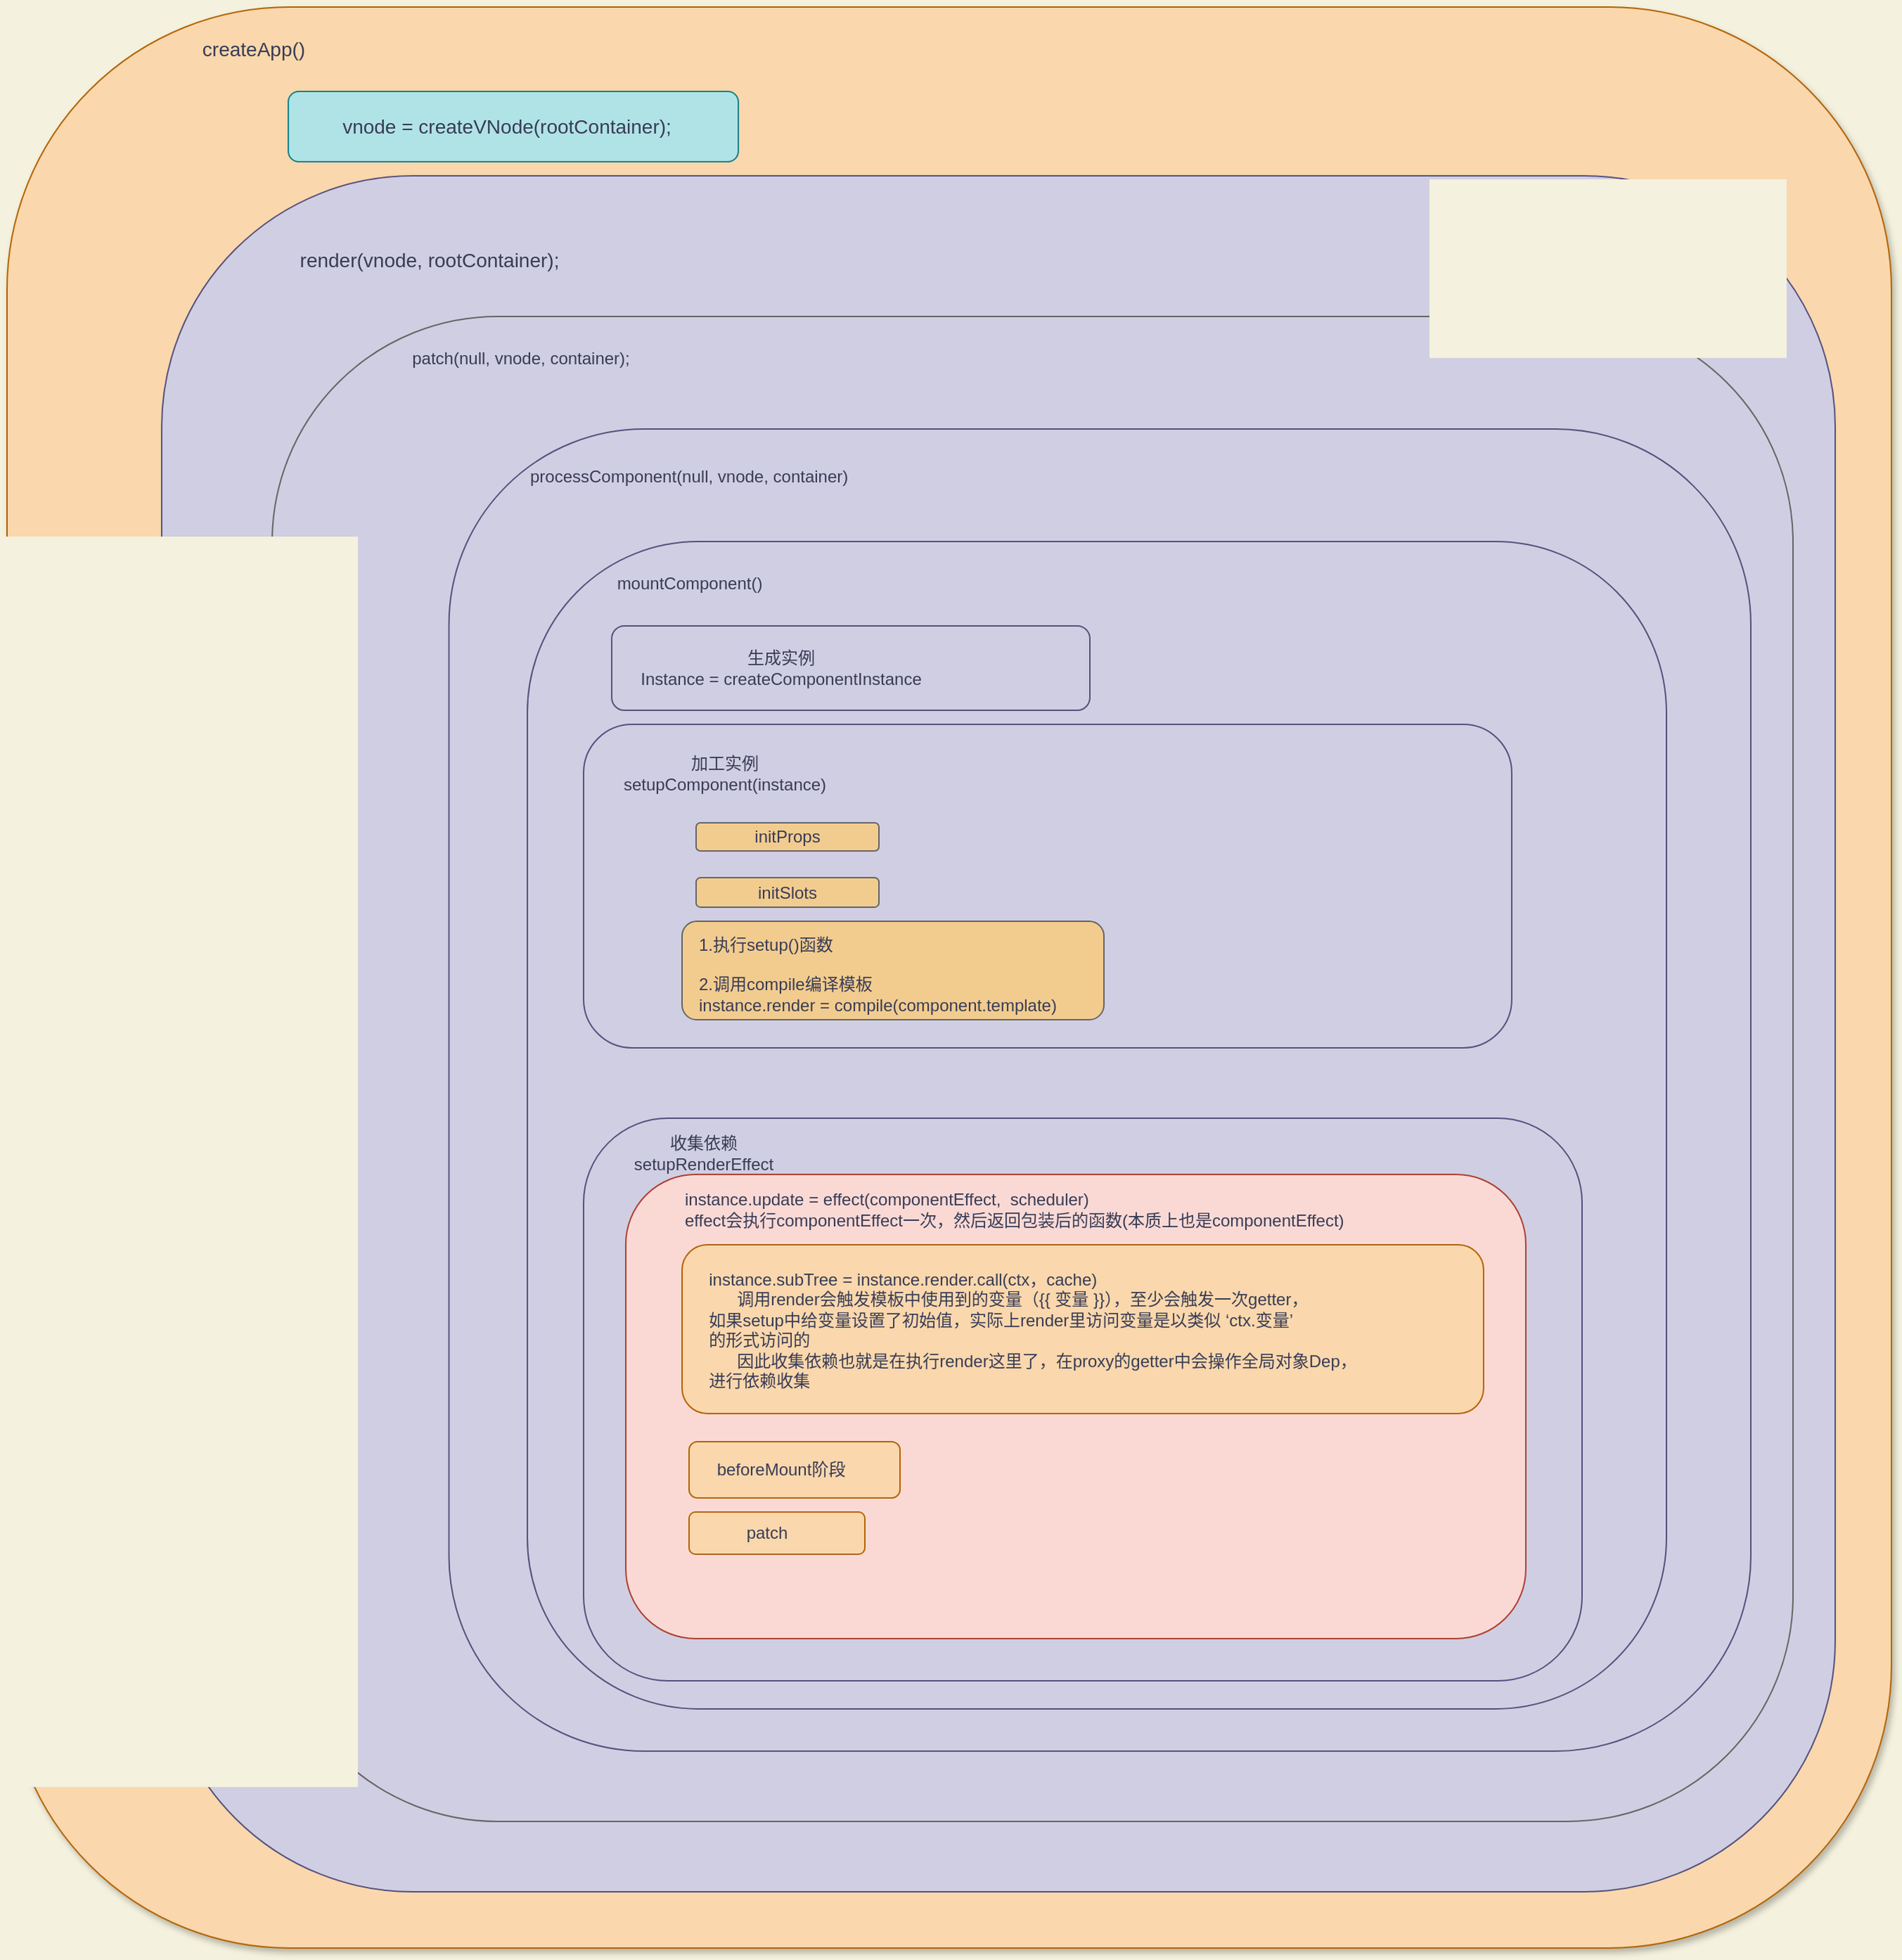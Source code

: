 <mxfile>
    <diagram id="nBJkx77Pbaqn-XyYhr8w" name="Page-1">
        <mxGraphModel dx="1041" dy="740" grid="1" gridSize="10" guides="1" tooltips="1" connect="1" arrows="1" fold="1" page="1" pageScale="1" pageWidth="827" pageHeight="1169" background="#F4F1DE" math="0" shadow="0">
            <root>
                <mxCell id="0"/>
                <mxCell id="1" parent="0"/>
                <mxCell id="11" value="" style="rounded=1;whiteSpace=wrap;html=1;sketch=0;fillColor=#fad7ac;shadow=1;strokeColor=#b46504;" parent="1" vertex="1">
                    <mxGeometry x="120" y="520" width="1340" height="1380" as="geometry"/>
                </mxCell>
                <mxCell id="12" value="&lt;font style=&quot;font-size: 14px&quot;&gt;createApp()&lt;/font&gt;" style="text;html=1;align=center;verticalAlign=middle;resizable=0;points=[];autosize=1;strokeColor=none;fontColor=#393C56;" parent="1" vertex="1">
                    <mxGeometry x="250" y="540" width="90" height="20" as="geometry"/>
                </mxCell>
                <mxCell id="13" value="" style="rounded=1;whiteSpace=wrap;html=1;sketch=0;strokeColor=#0e8088;fillColor=#b0e3e6;" parent="1" vertex="1">
                    <mxGeometry x="320" y="580" width="320" height="50" as="geometry"/>
                </mxCell>
                <mxCell id="14" value="&lt;font style=&quot;font-size: 14px&quot;&gt;vnode = createVNode(rootContainer);&lt;/font&gt;" style="text;html=1;align=center;verticalAlign=middle;resizable=0;points=[];autosize=1;strokeColor=none;fontColor=#393C56;" parent="1" vertex="1">
                    <mxGeometry x="350" y="595" width="250" height="20" as="geometry"/>
                </mxCell>
                <mxCell id="15" value="" style="rounded=1;whiteSpace=wrap;html=1;sketch=0;strokeColor=#56517e;fillColor=#d0cee2;" parent="1" vertex="1">
                    <mxGeometry x="230" y="640" width="1190" height="1220" as="geometry"/>
                </mxCell>
                <mxCell id="16" value="&lt;font style=&quot;font-size: 14px&quot;&gt;render(vnode, rootContainer);&lt;/font&gt;" style="text;html=1;align=center;verticalAlign=middle;resizable=0;points=[];autosize=1;strokeColor=none;fontColor=#393C56;" parent="1" vertex="1">
                    <mxGeometry x="320" y="690" width="200" height="20" as="geometry"/>
                </mxCell>
                <mxCell id="18" value="" style="rounded=1;whiteSpace=wrap;html=1;sketch=0;fillColor=none;shadow=0;glass=0;strokeColor=#666666;" parent="1" vertex="1">
                    <mxGeometry x="308.5" y="740" width="1081.5" height="1070" as="geometry"/>
                </mxCell>
                <mxCell id="19" value="patch(null, vnode, container);" style="text;html=1;align=center;verticalAlign=middle;resizable=0;points=[];autosize=1;strokeColor=none;fontColor=#393C56;" parent="1" vertex="1">
                    <mxGeometry x="400" y="760" width="170" height="20" as="geometry"/>
                </mxCell>
                <mxCell id="20" value="" style="rounded=1;whiteSpace=wrap;html=1;shadow=0;glass=0;sketch=0;strokeColor=#56517e;fillColor=#d0cee2;" parent="1" vertex="1">
                    <mxGeometry x="434.25" y="820" width="925.75" height="940" as="geometry"/>
                </mxCell>
                <mxCell id="21" value="processComponent&lt;span style=&quot;text-align: center&quot;&gt;(null, vnode, container)&lt;/span&gt;" style="text;whiteSpace=wrap;html=1;fontColor=#393C56;" parent="1" vertex="1">
                    <mxGeometry x="490" y="840" width="250" height="30" as="geometry"/>
                </mxCell>
                <mxCell id="23" value="" style="rounded=1;whiteSpace=wrap;html=1;shadow=0;glass=0;sketch=0;strokeColor=#56517e;fillColor=#d0cee2;" parent="1" vertex="1">
                    <mxGeometry x="490" y="900" width="810" height="830" as="geometry"/>
                </mxCell>
                <mxCell id="24" value="mountComponent()" style="text;html=1;align=center;verticalAlign=middle;resizable=0;points=[];autosize=1;strokeColor=none;fontColor=#393C56;" parent="1" vertex="1">
                    <mxGeometry x="545" y="920" width="120" height="20" as="geometry"/>
                </mxCell>
                <mxCell id="25" value="&lt;div style=&quot;background-color: rgb(30 , 30 , 30) ; line-height: 19px ; font-size: 14px ; font-family: &amp;#34;consolas&amp;#34; , &amp;#34;courier new&amp;#34; , monospace ; color: rgb(212 , 212 , 212)&quot;&gt;&lt;br&gt;&lt;/div&gt;" style="rounded=1;whiteSpace=wrap;html=1;shadow=0;glass=0;sketch=0;strokeColor=#56517e;fillColor=#d0cee2;" parent="1" vertex="1">
                    <mxGeometry x="550" y="960" width="340" height="60" as="geometry"/>
                </mxCell>
                <mxCell id="26" value="生成实例&lt;br&gt;Instance = createComponentInstance" style="text;html=1;align=center;verticalAlign=middle;resizable=0;points=[];autosize=1;strokeColor=none;fontColor=#393C56;" parent="1" vertex="1">
                    <mxGeometry x="560" y="975" width="220" height="30" as="geometry"/>
                </mxCell>
                <mxCell id="27" value="" style="rounded=1;whiteSpace=wrap;html=1;shadow=0;glass=0;sketch=0;strokeColor=#56517e;fillColor=#d0cee2;" parent="1" vertex="1">
                    <mxGeometry x="530" y="1030" width="660" height="230" as="geometry"/>
                </mxCell>
                <mxCell id="28" value="加工实例&lt;br&gt;setupComponent(instance)" style="text;html=1;align=center;verticalAlign=middle;resizable=0;points=[];autosize=1;strokeColor=none;fontColor=#393C56;" parent="1" vertex="1">
                    <mxGeometry x="550" y="1050" width="160" height="30" as="geometry"/>
                </mxCell>
                <mxCell id="29" value="initProps" style="rounded=1;whiteSpace=wrap;html=1;shadow=0;glass=0;sketch=0;fontColor=#393C56;strokeColor=#666666;fillColor=#F2CC8F;" parent="1" vertex="1">
                    <mxGeometry x="610" y="1100" width="130" height="20" as="geometry"/>
                </mxCell>
                <mxCell id="30" value="initSlots" style="rounded=1;whiteSpace=wrap;html=1;shadow=0;glass=0;sketch=0;fontColor=#393C56;strokeColor=#666666;fillColor=#F2CC8F;" parent="1" vertex="1">
                    <mxGeometry x="610" y="1139" width="130" height="21" as="geometry"/>
                </mxCell>
                <mxCell id="31" value="" style="rounded=1;whiteSpace=wrap;html=1;shadow=0;glass=0;sketch=0;fontColor=#393C56;strokeColor=#666666;fillColor=#F2CC8F;" parent="1" vertex="1">
                    <mxGeometry x="600" y="1170" width="300" height="70" as="geometry"/>
                </mxCell>
                <mxCell id="32" value="&lt;span&gt;1.执行setup()函数&lt;br&gt;&lt;br&gt;2.调用compile编译模板&amp;nbsp; &lt;br&gt;instance.render = compile(component.template)&lt;br&gt;&lt;br&gt;&lt;/span&gt;" style="text;html=1;align=left;verticalAlign=middle;resizable=0;points=[];autosize=1;strokeColor=none;fontColor=#393C56;" parent="1" vertex="1">
                    <mxGeometry x="610" y="1180" width="270" height="70" as="geometry"/>
                </mxCell>
                <mxCell id="33" value="" style="rounded=1;whiteSpace=wrap;html=1;shadow=0;glass=0;sketch=0;strokeColor=#56517e;fillColor=#d0cee2;" parent="1" vertex="1">
                    <mxGeometry x="530" y="1310" width="710" height="400" as="geometry"/>
                </mxCell>
                <mxCell id="35" value="收集依赖&lt;br&gt;setupRenderEffect" style="text;html=1;align=center;verticalAlign=middle;resizable=0;points=[];autosize=1;strokeColor=none;fontColor=#393C56;" parent="1" vertex="1">
                    <mxGeometry x="560" y="1320" width="110" height="30" as="geometry"/>
                </mxCell>
                <mxCell id="36" value="" style="rounded=1;whiteSpace=wrap;html=1;fillColor=#fad9d5;strokeColor=#ae4132;" parent="1" vertex="1">
                    <mxGeometry x="560" y="1350" width="640" height="330" as="geometry"/>
                </mxCell>
                <mxCell id="37" value="&lt;div style=&quot;color: rgb(212 , 212 , 212) ; background-color: rgb(30 , 30 , 30) ; font-family: &amp;#34;consolas&amp;#34; , &amp;#34;courier new&amp;#34; , monospace ; font-size: 14px ; line-height: 19px&quot;&gt;&lt;br&gt;&lt;/div&gt;" style="text;html=1;align=center;verticalAlign=middle;resizable=0;points=[];autosize=1;strokeColor=none;" parent="1" vertex="1">
                    <mxGeometry x="1330" y="1340" width="20" height="20" as="geometry"/>
                </mxCell>
                <mxCell id="39" value="instance.update = effect(componentEffect,&amp;nbsp; scheduler)&amp;nbsp; &amp;nbsp; &amp;nbsp; &amp;nbsp; &lt;br&gt;effect会执行componentEffect一次，然后返回包装后的函数(本质上也是componentEffect)" style="text;html=1;align=left;verticalAlign=middle;resizable=0;points=[];autosize=1;strokeColor=none;fontColor=#393C56;" parent="1" vertex="1">
                    <mxGeometry x="600" y="1360" width="480" height="30" as="geometry"/>
                </mxCell>
                <mxCell id="40" value="" style="rounded=1;whiteSpace=wrap;html=1;sketch=0;strokeColor=#b46504;fillColor=#fad7ac;" parent="1" vertex="1">
                    <mxGeometry x="600" y="1400" width="570" height="120" as="geometry"/>
                </mxCell>
                <mxCell id="41" value="&lt;div style=&quot;text-align: left&quot;&gt;&lt;span&gt;instance.subTree = instance.render.call(ctx，cache)&lt;/span&gt;&lt;/div&gt;&lt;span&gt;&lt;div style=&quot;text-align: left&quot;&gt;&lt;span&gt;&amp;nbsp; &amp;nbsp; &amp;nbsp; 调用render会触发模板中使用到的变量（{{ 变量 }}），至少会触发一次getter，&lt;/span&gt;&lt;/div&gt;&lt;div style=&quot;text-align: left&quot;&gt;&lt;span&gt;如果setup中给变量设置了初始值，&lt;/span&gt;&lt;span&gt;实际上render里访问变量是以类似 ‘ctx.变量’&lt;/span&gt;&lt;/div&gt;&lt;div style=&quot;text-align: left&quot;&gt;&lt;span&gt;的形式访问的&lt;/span&gt;&lt;/div&gt;&lt;div style=&quot;text-align: left&quot;&gt;&lt;span&gt;&amp;nbsp; &amp;nbsp; &amp;nbsp; 因此收集依赖也就是在执行render这里了，在proxy的getter中会操作全局对象Dep，&lt;/span&gt;&lt;/div&gt;&lt;div style=&quot;text-align: left&quot;&gt;&lt;span&gt;进行依赖收集&lt;/span&gt;&lt;/div&gt;&lt;div style=&quot;text-align: left&quot;&gt;&lt;span&gt;&lt;br&gt;&lt;/span&gt;&lt;/div&gt;&lt;br&gt;&lt;/span&gt;" style="text;html=1;align=center;verticalAlign=middle;resizable=0;points=[];autosize=1;strokeColor=none;fontColor=#393C56;" parent="1" vertex="1">
                    <mxGeometry x="609.25" y="1420" width="480" height="110" as="geometry"/>
                </mxCell>
                <mxCell id="44" value="&lt;span style=&quot;color: rgba(0 , 0 , 0 , 0) ; font-family: monospace ; font-size: 0px&quot;&gt;%3CmxGraphModel%3E%3Croot%3E%3CmxCell%20id%3D%220%22%2F%3E%3CmxCell%20id%3D%221%22%20parent%3D%220%22%2F%3E%3CmxCell%20id%3D%222%22%20value%3D%22beforeMount%22%20style%3D%22text%3Bhtml%3D1%3Balign%3Dcenter%3BverticalAlign%3Dmiddle%3Bresizable%3D0%3Bpoints%3D%5B%5D%3Bautosize%3D1%3BstrokeColor%3Dnone%3BfontColor%3D%23393C56%3B%22%20vertex%3D%221%22%20parent%3D%221%22%3E%3CmxGeometry%20x%3D%22970%22%20y%3D%221500%22%20width%3D%2280%22%20height%3D%2220%22%20as%3D%22geometry%22%2F%3E%3C%2FmxCell%3E%3C%2Froot%3E%3C%2FmxGraphModel%3E&lt;/span&gt;" style="rounded=1;whiteSpace=wrap;html=1;sketch=0;strokeColor=#b46504;fillColor=#fad7ac;" parent="1" vertex="1">
                    <mxGeometry x="605" y="1540" width="150" height="40" as="geometry"/>
                </mxCell>
                <mxCell id="45" value="beforeMount阶段" style="text;html=1;align=center;verticalAlign=middle;resizable=0;points=[];autosize=1;strokeColor=none;fontColor=#393C56;" parent="1" vertex="1">
                    <mxGeometry x="615" y="1550" width="110" height="20" as="geometry"/>
                </mxCell>
                <mxCell id="46" value="" style="rounded=1;whiteSpace=wrap;html=1;sketch=0;strokeColor=#b46504;fillColor=#fad7ac;" parent="1" vertex="1">
                    <mxGeometry x="605" y="1590" width="125" height="30" as="geometry"/>
                </mxCell>
                <mxCell id="47" value="patch" style="text;html=1;align=center;verticalAlign=middle;resizable=0;points=[];autosize=1;strokeColor=none;fontColor=#393C56;" parent="1" vertex="1">
                    <mxGeometry x="640" y="1595" width="40" height="20" as="geometry"/>
                </mxCell>
            </root>
        </mxGraphModel>
    </diagram>
</mxfile>